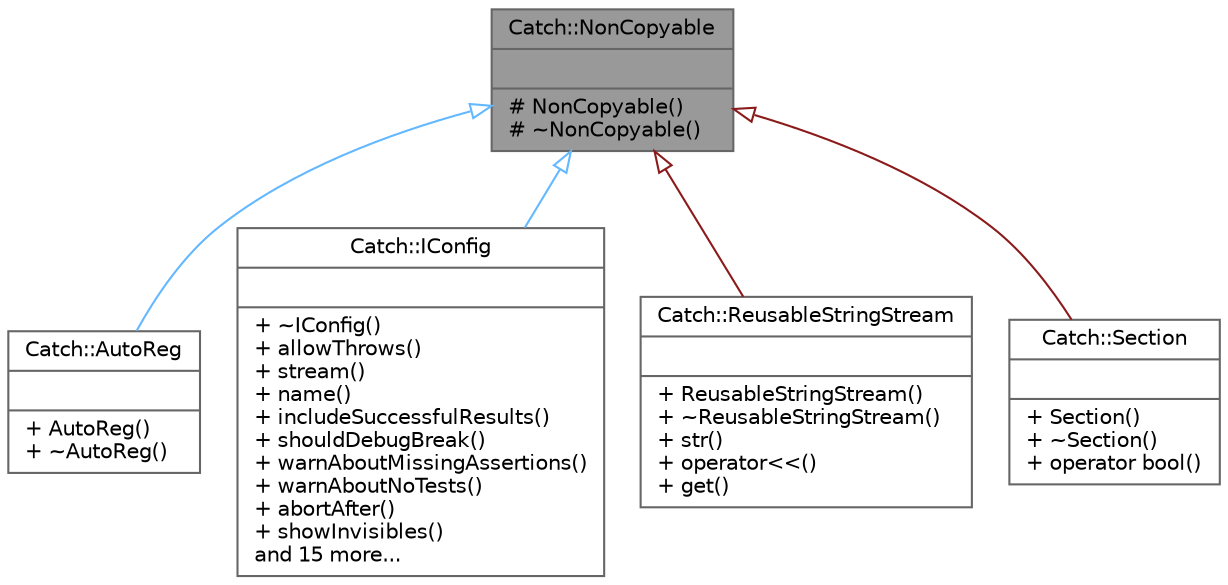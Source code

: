 digraph "Catch::NonCopyable"
{
 // LATEX_PDF_SIZE
  bgcolor="transparent";
  edge [fontname=Helvetica,fontsize=10,labelfontname=Helvetica,labelfontsize=10];
  node [fontname=Helvetica,fontsize=10,shape=box,height=0.2,width=0.4];
  Node1 [shape=record,label="{Catch::NonCopyable\n||# NonCopyable()\l# ~NonCopyable()\l}",height=0.2,width=0.4,color="gray40", fillcolor="grey60", style="filled", fontcolor="black",tooltip=" "];
  Node1 -> Node2 [dir="back",color="steelblue1",style="solid",arrowtail="onormal"];
  Node2 [shape=record,label="{Catch::AutoReg\n||+ AutoReg()\l+ ~AutoReg()\l}",height=0.2,width=0.4,color="gray40", fillcolor="white", style="filled",URL="$struct_catch_1_1_auto_reg.html",tooltip=" "];
  Node1 -> Node3 [dir="back",color="steelblue1",style="solid",arrowtail="onormal"];
  Node3 [shape=record,label="{Catch::IConfig\n||+ ~IConfig()\l+ allowThrows()\l+ stream()\l+ name()\l+ includeSuccessfulResults()\l+ shouldDebugBreak()\l+ warnAboutMissingAssertions()\l+ warnAboutNoTests()\l+ abortAfter()\l+ showInvisibles()\land 15 more...\l}",height=0.2,width=0.4,color="gray40", fillcolor="white", style="filled",URL="$struct_catch_1_1_i_config.html",tooltip=" "];
  Node1 -> Node4 [dir="back",color="firebrick4",style="solid",arrowtail="onormal"];
  Node4 [shape=record,label="{Catch::ReusableStringStream\n||+ ReusableStringStream()\l+ ~ReusableStringStream()\l+ str()\l+ operator\<\<()\l+ get()\l}",height=0.2,width=0.4,color="gray40", fillcolor="white", style="filled",URL="$class_catch_1_1_reusable_string_stream.html",tooltip=" "];
  Node1 -> Node5 [dir="back",color="firebrick4",style="solid",arrowtail="onormal"];
  Node5 [shape=record,label="{Catch::Section\n||+ Section()\l+ ~Section()\l+ operator bool()\l}",height=0.2,width=0.4,color="gray40", fillcolor="white", style="filled",URL="$class_catch_1_1_section.html",tooltip=" "];
}
